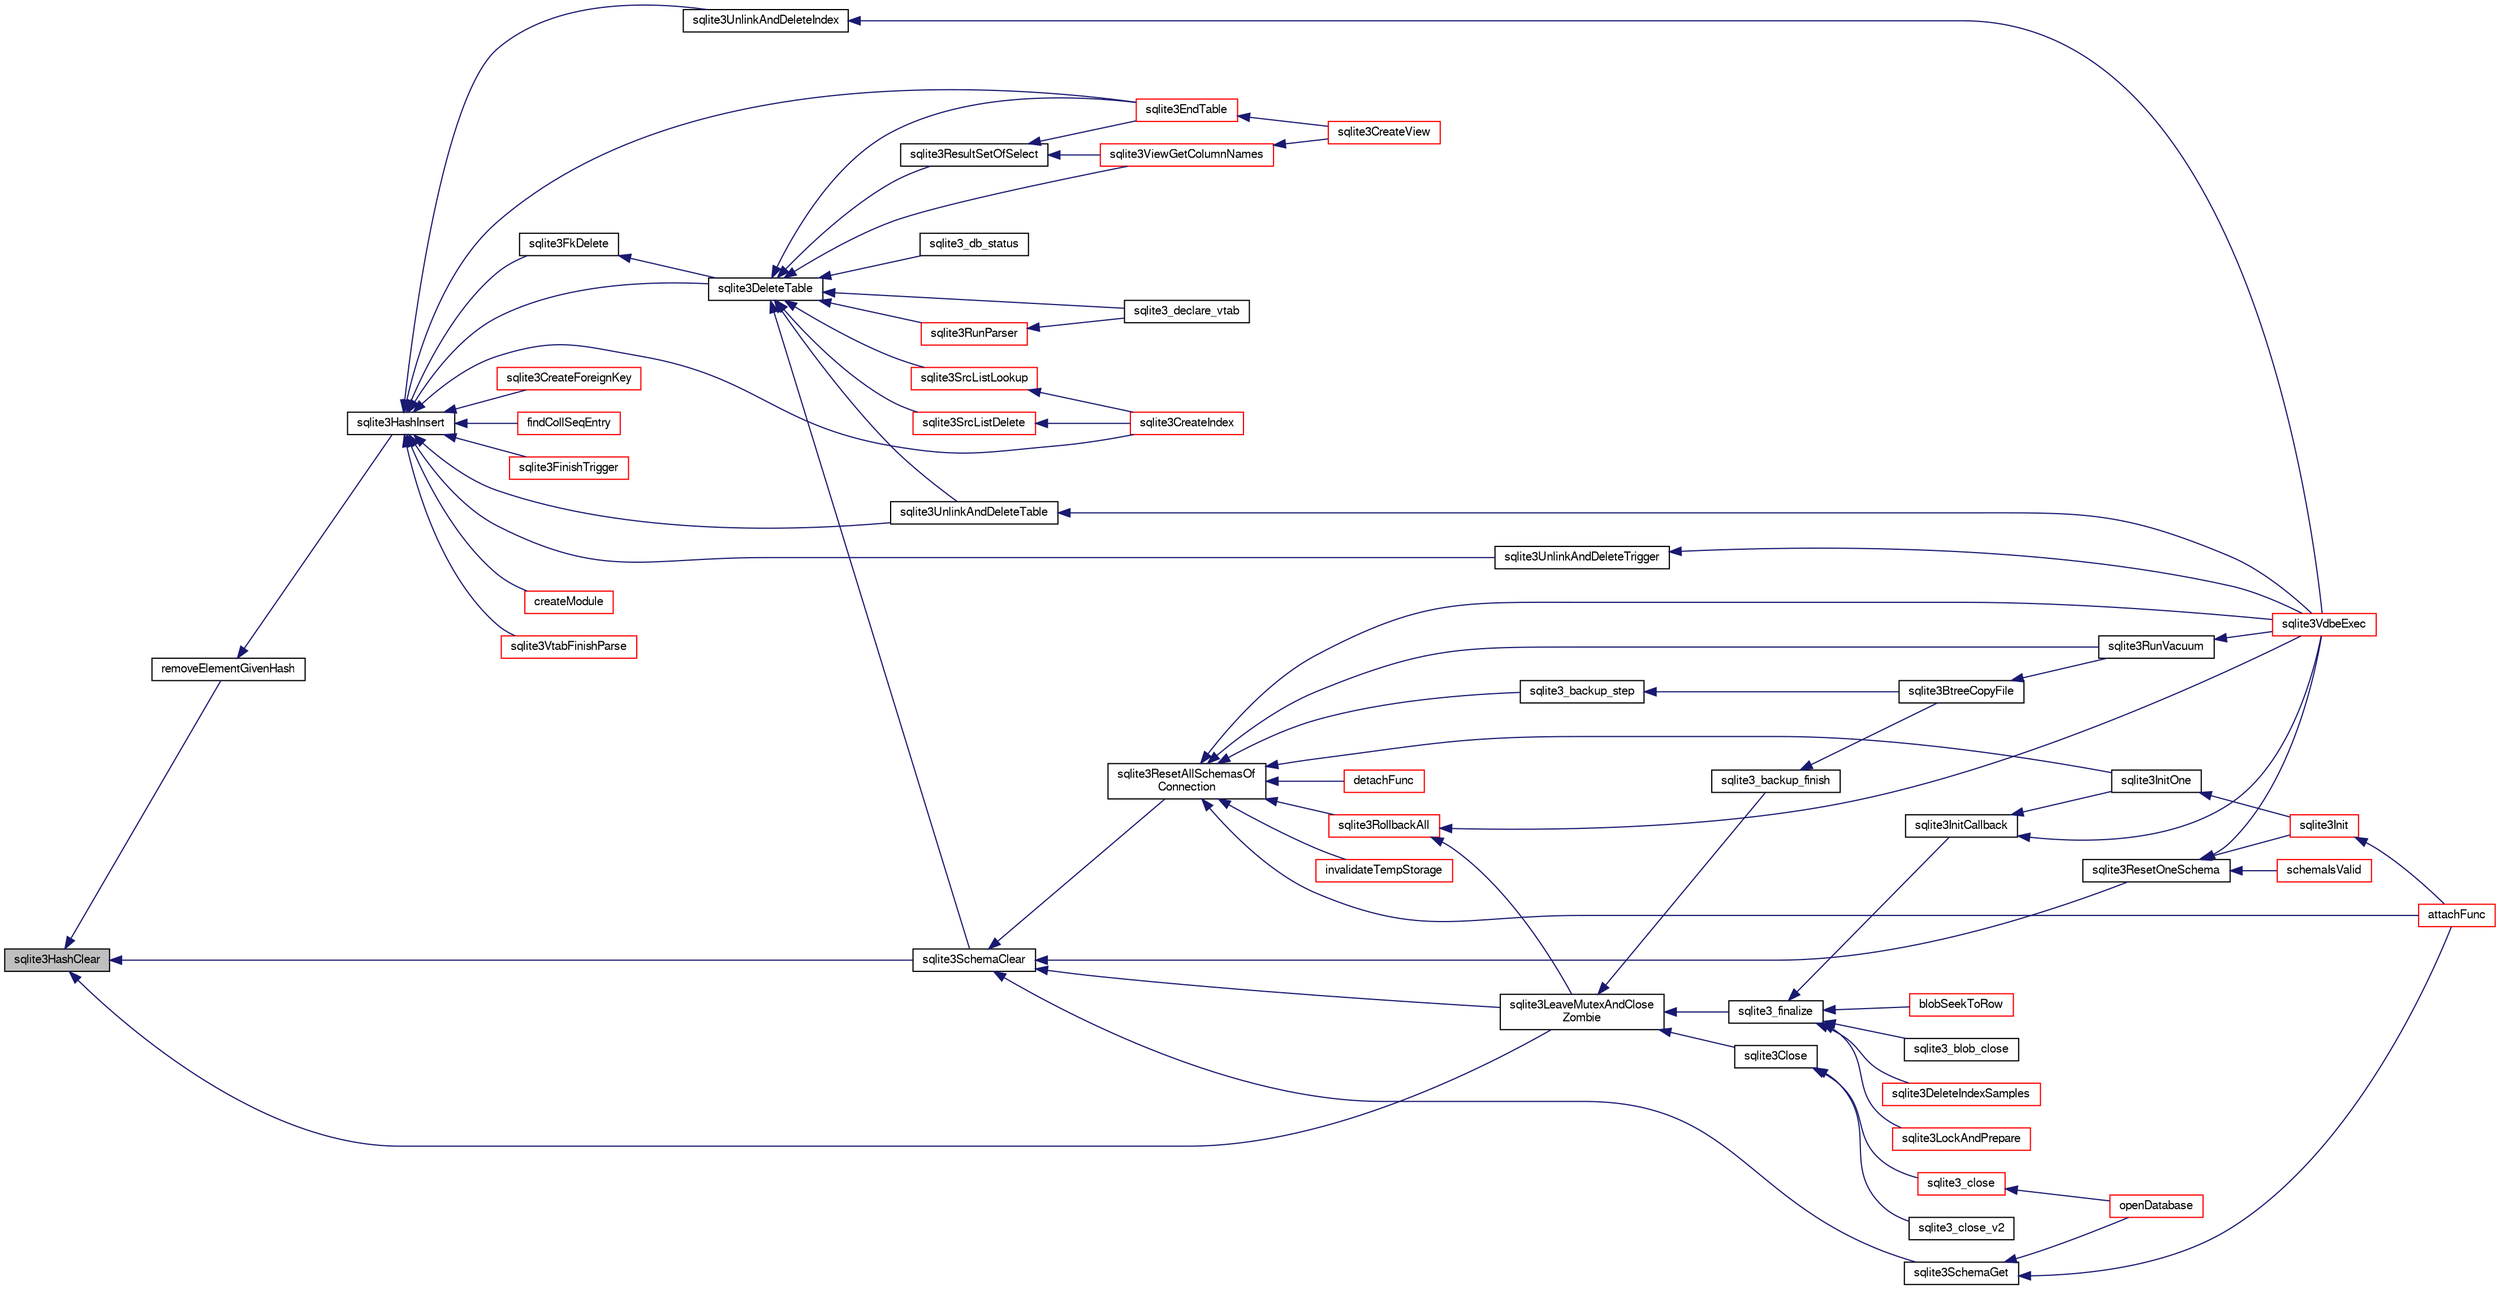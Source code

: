 digraph "sqlite3HashClear"
{
  edge [fontname="FreeSans",fontsize="10",labelfontname="FreeSans",labelfontsize="10"];
  node [fontname="FreeSans",fontsize="10",shape=record];
  rankdir="LR";
  Node561009 [label="sqlite3HashClear",height=0.2,width=0.4,color="black", fillcolor="grey75", style="filled", fontcolor="black"];
  Node561009 -> Node561010 [dir="back",color="midnightblue",fontsize="10",style="solid",fontname="FreeSans"];
  Node561010 [label="removeElementGivenHash",height=0.2,width=0.4,color="black", fillcolor="white", style="filled",URL="$sqlite3_8c.html#a97ff4ac3846af0f8caf5426adfa2808a"];
  Node561010 -> Node561011 [dir="back",color="midnightblue",fontsize="10",style="solid",fontname="FreeSans"];
  Node561011 [label="sqlite3HashInsert",height=0.2,width=0.4,color="black", fillcolor="white", style="filled",URL="$sqlite3_8c.html#aebbc6c13b3c139d5f3463938f441da3d"];
  Node561011 -> Node561012 [dir="back",color="midnightblue",fontsize="10",style="solid",fontname="FreeSans"];
  Node561012 [label="sqlite3UnlinkAndDeleteIndex",height=0.2,width=0.4,color="black", fillcolor="white", style="filled",URL="$sqlite3_8c.html#a889f2dcb438c56db37a6d61e9f25e244"];
  Node561012 -> Node561013 [dir="back",color="midnightblue",fontsize="10",style="solid",fontname="FreeSans"];
  Node561013 [label="sqlite3VdbeExec",height=0.2,width=0.4,color="red", fillcolor="white", style="filled",URL="$sqlite3_8c.html#a8ce40a614bdc56719c4d642b1e4dfb21"];
  Node561011 -> Node561141 [dir="back",color="midnightblue",fontsize="10",style="solid",fontname="FreeSans"];
  Node561141 [label="sqlite3DeleteTable",height=0.2,width=0.4,color="black", fillcolor="white", style="filled",URL="$sqlite3_8c.html#a7fd3d507375a381a3807f92735318973"];
  Node561141 -> Node561142 [dir="back",color="midnightblue",fontsize="10",style="solid",fontname="FreeSans"];
  Node561142 [label="sqlite3_db_status",height=0.2,width=0.4,color="black", fillcolor="white", style="filled",URL="$sqlite3_8h.html#ab64e8333313ee2e44116842711818940"];
  Node561141 -> Node561143 [dir="back",color="midnightblue",fontsize="10",style="solid",fontname="FreeSans"];
  Node561143 [label="sqlite3UnlinkAndDeleteTable",height=0.2,width=0.4,color="black", fillcolor="white", style="filled",URL="$sqlite3_8c.html#a9733677716a49de464f86fff164e9a1b"];
  Node561143 -> Node561013 [dir="back",color="midnightblue",fontsize="10",style="solid",fontname="FreeSans"];
  Node561141 -> Node561055 [dir="back",color="midnightblue",fontsize="10",style="solid",fontname="FreeSans"];
  Node561055 [label="sqlite3EndTable",height=0.2,width=0.4,color="red", fillcolor="white", style="filled",URL="$sqlite3_8c.html#a7b5f2c66c0f0b6f819d970ca389768b0"];
  Node561055 -> Node561056 [dir="back",color="midnightblue",fontsize="10",style="solid",fontname="FreeSans"];
  Node561056 [label="sqlite3CreateView",height=0.2,width=0.4,color="red", fillcolor="white", style="filled",URL="$sqlite3_8c.html#a9d85cb00ff71dee5cd9a019503a6982e"];
  Node561141 -> Node561090 [dir="back",color="midnightblue",fontsize="10",style="solid",fontname="FreeSans"];
  Node561090 [label="sqlite3ViewGetColumnNames",height=0.2,width=0.4,color="red", fillcolor="white", style="filled",URL="$sqlite3_8c.html#aebc7cd8d9e2bd174ae0a60363d3f6ce8"];
  Node561090 -> Node561056 [dir="back",color="midnightblue",fontsize="10",style="solid",fontname="FreeSans"];
  Node561141 -> Node561144 [dir="back",color="midnightblue",fontsize="10",style="solid",fontname="FreeSans"];
  Node561144 [label="sqlite3SrcListDelete",height=0.2,width=0.4,color="red", fillcolor="white", style="filled",URL="$sqlite3_8c.html#acc250a3e5e7fd8889a16a9f28e3e7312"];
  Node561144 -> Node561052 [dir="back",color="midnightblue",fontsize="10",style="solid",fontname="FreeSans"];
  Node561052 [label="sqlite3CreateIndex",height=0.2,width=0.4,color="red", fillcolor="white", style="filled",URL="$sqlite3_8c.html#a8dbe5e590ab6c58a8c45f34f7c81e825"];
  Node561141 -> Node561221 [dir="back",color="midnightblue",fontsize="10",style="solid",fontname="FreeSans"];
  Node561221 [label="sqlite3SchemaClear",height=0.2,width=0.4,color="black", fillcolor="white", style="filled",URL="$sqlite3_8c.html#a927c603430267e42c56ab38ca221322a"];
  Node561221 -> Node561222 [dir="back",color="midnightblue",fontsize="10",style="solid",fontname="FreeSans"];
  Node561222 [label="sqlite3ResetOneSchema",height=0.2,width=0.4,color="black", fillcolor="white", style="filled",URL="$sqlite3_8c.html#aae32656cb46c5449ae7c53fc8aa27887"];
  Node561222 -> Node561013 [dir="back",color="midnightblue",fontsize="10",style="solid",fontname="FreeSans"];
  Node561222 -> Node561040 [dir="back",color="midnightblue",fontsize="10",style="solid",fontname="FreeSans"];
  Node561040 [label="sqlite3Init",height=0.2,width=0.4,color="red", fillcolor="white", style="filled",URL="$sqlite3_8c.html#aed74e3dc765631a833f522f425ff5a48"];
  Node561040 -> Node561041 [dir="back",color="midnightblue",fontsize="10",style="solid",fontname="FreeSans"];
  Node561041 [label="attachFunc",height=0.2,width=0.4,color="red", fillcolor="white", style="filled",URL="$sqlite3_8c.html#a69cb751a7da501b9a0aa37e0d7c3eaf7"];
  Node561222 -> Node561223 [dir="back",color="midnightblue",fontsize="10",style="solid",fontname="FreeSans"];
  Node561223 [label="schemaIsValid",height=0.2,width=0.4,color="red", fillcolor="white", style="filled",URL="$sqlite3_8c.html#a7c466fe28e7ca6f46b8bf72c46d9738d"];
  Node561221 -> Node561224 [dir="back",color="midnightblue",fontsize="10",style="solid",fontname="FreeSans"];
  Node561224 [label="sqlite3ResetAllSchemasOf\lConnection",height=0.2,width=0.4,color="black", fillcolor="white", style="filled",URL="$sqlite3_8c.html#a2fc0d7e9d7e688a2a81ea4775dd12e33"];
  Node561224 -> Node561225 [dir="back",color="midnightblue",fontsize="10",style="solid",fontname="FreeSans"];
  Node561225 [label="sqlite3_backup_step",height=0.2,width=0.4,color="black", fillcolor="white", style="filled",URL="$sqlite3_8h.html#a1699b75e98d082eebc465a9e64c35269"];
  Node561225 -> Node561226 [dir="back",color="midnightblue",fontsize="10",style="solid",fontname="FreeSans"];
  Node561226 [label="sqlite3BtreeCopyFile",height=0.2,width=0.4,color="black", fillcolor="white", style="filled",URL="$sqlite3_8c.html#a4d9e19a79f0d5c1dfcef0bd137ae83f9"];
  Node561226 -> Node561198 [dir="back",color="midnightblue",fontsize="10",style="solid",fontname="FreeSans"];
  Node561198 [label="sqlite3RunVacuum",height=0.2,width=0.4,color="black", fillcolor="white", style="filled",URL="$sqlite3_8c.html#a5e83ddc7b3e7e8e79ad5d1fc92de1d2f"];
  Node561198 -> Node561013 [dir="back",color="midnightblue",fontsize="10",style="solid",fontname="FreeSans"];
  Node561224 -> Node561013 [dir="back",color="midnightblue",fontsize="10",style="solid",fontname="FreeSans"];
  Node561224 -> Node561041 [dir="back",color="midnightblue",fontsize="10",style="solid",fontname="FreeSans"];
  Node561224 -> Node561227 [dir="back",color="midnightblue",fontsize="10",style="solid",fontname="FreeSans"];
  Node561227 [label="detachFunc",height=0.2,width=0.4,color="red", fillcolor="white", style="filled",URL="$sqlite3_8c.html#a2b3dd04cb87abd088926ab0082a60b77"];
  Node561224 -> Node561228 [dir="back",color="midnightblue",fontsize="10",style="solid",fontname="FreeSans"];
  Node561228 [label="invalidateTempStorage",height=0.2,width=0.4,color="red", fillcolor="white", style="filled",URL="$sqlite3_8c.html#a759777a1eb3c3e96a5af94932b39e69a"];
  Node561224 -> Node561039 [dir="back",color="midnightblue",fontsize="10",style="solid",fontname="FreeSans"];
  Node561039 [label="sqlite3InitOne",height=0.2,width=0.4,color="black", fillcolor="white", style="filled",URL="$sqlite3_8c.html#ac4318b25df65269906b0379251fe9b85"];
  Node561039 -> Node561040 [dir="back",color="midnightblue",fontsize="10",style="solid",fontname="FreeSans"];
  Node561224 -> Node561198 [dir="back",color="midnightblue",fontsize="10",style="solid",fontname="FreeSans"];
  Node561224 -> Node561230 [dir="back",color="midnightblue",fontsize="10",style="solid",fontname="FreeSans"];
  Node561230 [label="sqlite3RollbackAll",height=0.2,width=0.4,color="red", fillcolor="white", style="filled",URL="$sqlite3_8c.html#ad902dd388d73208539f557962e3fe6bb"];
  Node561230 -> Node561013 [dir="back",color="midnightblue",fontsize="10",style="solid",fontname="FreeSans"];
  Node561230 -> Node561241 [dir="back",color="midnightblue",fontsize="10",style="solid",fontname="FreeSans"];
  Node561241 [label="sqlite3LeaveMutexAndClose\lZombie",height=0.2,width=0.4,color="black", fillcolor="white", style="filled",URL="$sqlite3_8c.html#afe3a37c29dcb0fe9fc15fe07a3976f59"];
  Node561241 -> Node561242 [dir="back",color="midnightblue",fontsize="10",style="solid",fontname="FreeSans"];
  Node561242 [label="sqlite3_backup_finish",height=0.2,width=0.4,color="black", fillcolor="white", style="filled",URL="$sqlite3_8h.html#a176857dd58d99be53b6d7305533e0048"];
  Node561242 -> Node561226 [dir="back",color="midnightblue",fontsize="10",style="solid",fontname="FreeSans"];
  Node561241 -> Node561234 [dir="back",color="midnightblue",fontsize="10",style="solid",fontname="FreeSans"];
  Node561234 [label="sqlite3_finalize",height=0.2,width=0.4,color="black", fillcolor="white", style="filled",URL="$sqlite3_8h.html#a801195c0f771d40bb4be1e40f3b88945"];
  Node561234 -> Node561034 [dir="back",color="midnightblue",fontsize="10",style="solid",fontname="FreeSans"];
  Node561034 [label="blobSeekToRow",height=0.2,width=0.4,color="red", fillcolor="white", style="filled",URL="$sqlite3_8c.html#afff57e13332b98c8a44a7cebe38962ab"];
  Node561234 -> Node561235 [dir="back",color="midnightblue",fontsize="10",style="solid",fontname="FreeSans"];
  Node561235 [label="sqlite3_blob_close",height=0.2,width=0.4,color="black", fillcolor="white", style="filled",URL="$sqlite3_8h.html#a8885ae884821e14e1e4501183c5833d6"];
  Node561234 -> Node561037 [dir="back",color="midnightblue",fontsize="10",style="solid",fontname="FreeSans"];
  Node561037 [label="sqlite3DeleteIndexSamples",height=0.2,width=0.4,color="red", fillcolor="white", style="filled",URL="$sqlite3_8c.html#aaeda0302fbf61397ec009f65bed047ef"];
  Node561234 -> Node561195 [dir="back",color="midnightblue",fontsize="10",style="solid",fontname="FreeSans"];
  Node561195 [label="sqlite3InitCallback",height=0.2,width=0.4,color="black", fillcolor="white", style="filled",URL="$sqlite3_8c.html#a5183ff3c8b5311c7332250013ee018b3"];
  Node561195 -> Node561013 [dir="back",color="midnightblue",fontsize="10",style="solid",fontname="FreeSans"];
  Node561195 -> Node561039 [dir="back",color="midnightblue",fontsize="10",style="solid",fontname="FreeSans"];
  Node561234 -> Node561192 [dir="back",color="midnightblue",fontsize="10",style="solid",fontname="FreeSans"];
  Node561192 [label="sqlite3LockAndPrepare",height=0.2,width=0.4,color="red", fillcolor="white", style="filled",URL="$sqlite3_8c.html#a5db1ec5589aa2b02c6d979211a8789bd"];
  Node561241 -> Node561243 [dir="back",color="midnightblue",fontsize="10",style="solid",fontname="FreeSans"];
  Node561243 [label="sqlite3Close",height=0.2,width=0.4,color="black", fillcolor="white", style="filled",URL="$sqlite3_8c.html#aa9f2e73837bba8d721dbde0964ffce11"];
  Node561243 -> Node561244 [dir="back",color="midnightblue",fontsize="10",style="solid",fontname="FreeSans"];
  Node561244 [label="sqlite3_close",height=0.2,width=0.4,color="red", fillcolor="white", style="filled",URL="$sqlite3_8h.html#ac43c9032fc6ef3b2a231dc3a9fa44b2d"];
  Node561244 -> Node561247 [dir="back",color="midnightblue",fontsize="10",style="solid",fontname="FreeSans"];
  Node561247 [label="openDatabase",height=0.2,width=0.4,color="red", fillcolor="white", style="filled",URL="$sqlite3_8c.html#a6a9c3bc3a64234e863413f41db473758"];
  Node561243 -> Node561251 [dir="back",color="midnightblue",fontsize="10",style="solid",fontname="FreeSans"];
  Node561251 [label="sqlite3_close_v2",height=0.2,width=0.4,color="black", fillcolor="white", style="filled",URL="$sqlite3_8h.html#ad2cb8462eaba28b4c8410ef55a4282b4"];
  Node561221 -> Node561252 [dir="back",color="midnightblue",fontsize="10",style="solid",fontname="FreeSans"];
  Node561252 [label="sqlite3SchemaGet",height=0.2,width=0.4,color="black", fillcolor="white", style="filled",URL="$sqlite3_8c.html#aea657029436ec374cbd09f8cc2747169"];
  Node561252 -> Node561041 [dir="back",color="midnightblue",fontsize="10",style="solid",fontname="FreeSans"];
  Node561252 -> Node561247 [dir="back",color="midnightblue",fontsize="10",style="solid",fontname="FreeSans"];
  Node561221 -> Node561241 [dir="back",color="midnightblue",fontsize="10",style="solid",fontname="FreeSans"];
  Node561141 -> Node561057 [dir="back",color="midnightblue",fontsize="10",style="solid",fontname="FreeSans"];
  Node561057 [label="sqlite3SrcListLookup",height=0.2,width=0.4,color="red", fillcolor="white", style="filled",URL="$sqlite3_8c.html#a6354fab5d5d3aa8a721e43d480c16701"];
  Node561057 -> Node561052 [dir="back",color="midnightblue",fontsize="10",style="solid",fontname="FreeSans"];
  Node561141 -> Node561089 [dir="back",color="midnightblue",fontsize="10",style="solid",fontname="FreeSans"];
  Node561089 [label="sqlite3ResultSetOfSelect",height=0.2,width=0.4,color="black", fillcolor="white", style="filled",URL="$sqlite3_8c.html#ade35a86757654a36498d74152aa2fda8"];
  Node561089 -> Node561055 [dir="back",color="midnightblue",fontsize="10",style="solid",fontname="FreeSans"];
  Node561089 -> Node561090 [dir="back",color="midnightblue",fontsize="10",style="solid",fontname="FreeSans"];
  Node561141 -> Node561210 [dir="back",color="midnightblue",fontsize="10",style="solid",fontname="FreeSans"];
  Node561210 [label="sqlite3_declare_vtab",height=0.2,width=0.4,color="black", fillcolor="white", style="filled",URL="$sqlite3_8h.html#a65393c41da76ae1470a7c7f4b4aca600"];
  Node561141 -> Node561179 [dir="back",color="midnightblue",fontsize="10",style="solid",fontname="FreeSans"];
  Node561179 [label="sqlite3RunParser",height=0.2,width=0.4,color="red", fillcolor="white", style="filled",URL="$sqlite3_8c.html#a174f16a9adcc64bf971bae4a5ffa3488"];
  Node561179 -> Node561210 [dir="back",color="midnightblue",fontsize="10",style="solid",fontname="FreeSans"];
  Node561011 -> Node561143 [dir="back",color="midnightblue",fontsize="10",style="solid",fontname="FreeSans"];
  Node561011 -> Node561055 [dir="back",color="midnightblue",fontsize="10",style="solid",fontname="FreeSans"];
  Node561011 -> Node561173 [dir="back",color="midnightblue",fontsize="10",style="solid",fontname="FreeSans"];
  Node561173 [label="sqlite3CreateForeignKey",height=0.2,width=0.4,color="red", fillcolor="white", style="filled",URL="$sqlite3_8c.html#a60425130ff4f583e63d3540525d3cd3a"];
  Node561011 -> Node561052 [dir="back",color="midnightblue",fontsize="10",style="solid",fontname="FreeSans"];
  Node561011 -> Node561273 [dir="back",color="midnightblue",fontsize="10",style="solid",fontname="FreeSans"];
  Node561273 [label="findCollSeqEntry",height=0.2,width=0.4,color="red", fillcolor="white", style="filled",URL="$sqlite3_8c.html#aaf9ae07c81dca508e137b5880e94aa98"];
  Node561011 -> Node561215 [dir="back",color="midnightblue",fontsize="10",style="solid",fontname="FreeSans"];
  Node561215 [label="sqlite3FkDelete",height=0.2,width=0.4,color="black", fillcolor="white", style="filled",URL="$sqlite3_8c.html#a59a33da6c4e11d3f99b15eafdc01f013"];
  Node561215 -> Node561141 [dir="back",color="midnightblue",fontsize="10",style="solid",fontname="FreeSans"];
  Node561011 -> Node561189 [dir="back",color="midnightblue",fontsize="10",style="solid",fontname="FreeSans"];
  Node561189 [label="sqlite3FinishTrigger",height=0.2,width=0.4,color="red", fillcolor="white", style="filled",URL="$sqlite3_8c.html#a15231afa0ac739363aee4cdb88380886"];
  Node561011 -> Node561253 [dir="back",color="midnightblue",fontsize="10",style="solid",fontname="FreeSans"];
  Node561253 [label="sqlite3UnlinkAndDeleteTrigger",height=0.2,width=0.4,color="black", fillcolor="white", style="filled",URL="$sqlite3_8c.html#aa779646f1e1667b589b01dd8b494a53c"];
  Node561253 -> Node561013 [dir="back",color="midnightblue",fontsize="10",style="solid",fontname="FreeSans"];
  Node561011 -> Node561317 [dir="back",color="midnightblue",fontsize="10",style="solid",fontname="FreeSans"];
  Node561317 [label="createModule",height=0.2,width=0.4,color="red", fillcolor="white", style="filled",URL="$sqlite3_8c.html#a77134e0947164db4ca98b4b516bfdf6b"];
  Node561011 -> Node561190 [dir="back",color="midnightblue",fontsize="10",style="solid",fontname="FreeSans"];
  Node561190 [label="sqlite3VtabFinishParse",height=0.2,width=0.4,color="red", fillcolor="white", style="filled",URL="$sqlite3_8c.html#a31979f7a03df3cc53c4189dd1f3ea24c"];
  Node561009 -> Node561221 [dir="back",color="midnightblue",fontsize="10",style="solid",fontname="FreeSans"];
  Node561009 -> Node561241 [dir="back",color="midnightblue",fontsize="10",style="solid",fontname="FreeSans"];
}
